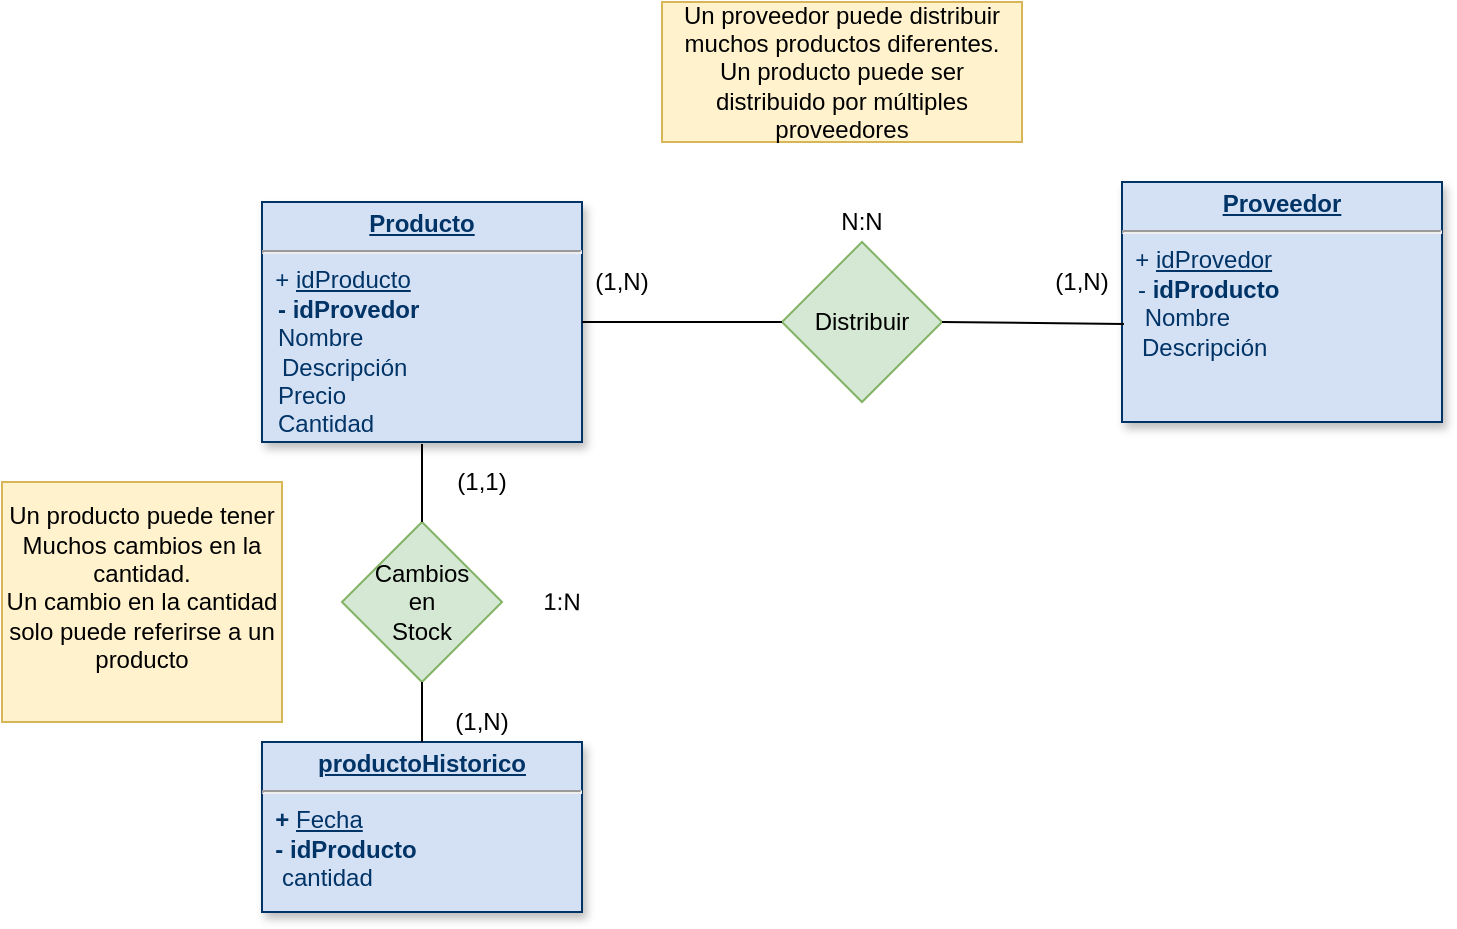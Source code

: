 <mxfile version="13.8.0" type="device"><diagram name="Page-1" id="efa7a0a1-bf9b-a30e-e6df-94a7791c09e9"><mxGraphModel dx="868" dy="462" grid="1" gridSize="10" guides="1" tooltips="1" connect="1" arrows="1" fold="1" page="1" pageScale="1" pageWidth="826" pageHeight="1169" background="#ffffff" math="0" shadow="0"><root><mxCell id="0"/><mxCell id="1" parent="0"/><mxCell id="V7TPFkDdLVlKVWKJCsqQ-114" value="&lt;p style=&quot;margin: 0px ; margin-top: 4px ; text-align: center ; text-decoration: underline&quot;&gt;&lt;strong&gt;Producto&lt;/strong&gt;&lt;/p&gt;&lt;hr&gt;&amp;nbsp; + &lt;u&gt;idProducto&lt;/u&gt;&lt;p style=&quot;margin: 0px ; margin-left: 8px&quot;&gt;&lt;b&gt;- idProvedor&lt;/b&gt;&lt;br&gt;Nombre&lt;/p&gt;&amp;nbsp;&amp;nbsp; Descripción&lt;p style=&quot;margin: 0px ; margin-left: 8px&quot;&gt;Precio&lt;br&gt;&lt;/p&gt;&lt;p style=&quot;margin: 0px ; margin-left: 8px&quot;&gt;Cantidad&lt;/p&gt;" style="verticalAlign=top;align=left;overflow=fill;fontSize=12;fontFamily=Helvetica;html=1;strokeColor=#003366;shadow=1;fillColor=#D4E1F5;fontColor=#003366" parent="1" vertex="1"><mxGeometry x="130.0" y="210.0" width="160" height="120" as="geometry"/></mxCell><mxCell id="McaFOX8oFUhhFu_hKYQy-92" value="&lt;p style=&quot;margin: 0px ; margin-top: 4px ; text-align: center ; text-decoration: underline&quot;&gt;&lt;strong&gt;Proveedor&lt;br&gt;&lt;/strong&gt;&lt;/p&gt;&lt;hr&gt;&amp;nbsp; + &lt;u&gt;idProvedor&lt;/u&gt;&lt;p style=&quot;margin: 0px ; margin-left: 8px&quot;&gt;- &lt;b&gt;idProducto&lt;/b&gt;&lt;br&gt;&lt;/p&gt;&lt;p style=&quot;margin: 0px ; margin-left: 8px&quot;&gt;&amp;nbsp;Nombre&lt;/p&gt;&amp;nbsp;&amp;nbsp; Descripción&lt;p style=&quot;margin: 0px ; margin-left: 8px&quot;&gt;&lt;br&gt;&lt;/p&gt;" style="verticalAlign=top;align=left;overflow=fill;fontSize=12;fontFamily=Helvetica;html=1;strokeColor=#003366;shadow=1;fillColor=#D4E1F5;fontColor=#003366" parent="1" vertex="1"><mxGeometry x="560" y="200" width="160" height="120" as="geometry"/></mxCell><mxCell id="McaFOX8oFUhhFu_hKYQy-93" value="Distribuir" style="rhombus;whiteSpace=wrap;html=1;fillColor=#d5e8d4;strokeColor=#82b366;" parent="1" vertex="1"><mxGeometry x="390" y="230" width="80" height="80" as="geometry"/></mxCell><mxCell id="McaFOX8oFUhhFu_hKYQy-95" value="" style="endArrow=none;html=1;entryX=0;entryY=0.5;entryDx=0;entryDy=0;exitX=1;exitY=0.5;exitDx=0;exitDy=0;" parent="1" source="V7TPFkDdLVlKVWKJCsqQ-114" target="McaFOX8oFUhhFu_hKYQy-93" edge="1"><mxGeometry width="50" height="50" relative="1" as="geometry"><mxPoint x="250" y="270" as="sourcePoint"/><mxPoint x="320" y="240" as="targetPoint"/></mxGeometry></mxCell><mxCell id="McaFOX8oFUhhFu_hKYQy-96" value="" style="endArrow=none;html=1;entryX=1;entryY=0.5;entryDx=0;entryDy=0;exitX=0.006;exitY=0.592;exitDx=0;exitDy=0;exitPerimeter=0;" parent="1" source="McaFOX8oFUhhFu_hKYQy-92" target="McaFOX8oFUhhFu_hKYQy-93" edge="1"><mxGeometry width="50" height="50" relative="1" as="geometry"><mxPoint x="270" y="290" as="sourcePoint"/><mxPoint x="320" y="240" as="targetPoint"/></mxGeometry></mxCell><mxCell id="McaFOX8oFUhhFu_hKYQy-98" value="N:N" style="text;html=1;strokeColor=none;fillColor=none;align=center;verticalAlign=middle;whiteSpace=wrap;rounded=0;" parent="1" vertex="1"><mxGeometry x="410" y="210" width="40" height="20" as="geometry"/></mxCell><mxCell id="McaFOX8oFUhhFu_hKYQy-99" value="&lt;p style=&quot;margin: 0px ; margin-top: 4px ; text-align: center ; text-decoration: underline&quot;&gt;&lt;strong&gt;productoHistorico&lt;/strong&gt;&lt;/p&gt;&lt;hr&gt;&lt;div&gt;&lt;b&gt;&amp;nbsp; + &lt;/b&gt;&lt;u&gt;Fecha&lt;/u&gt;&lt;/div&gt;&lt;b&gt;&amp;nbsp; - idProducto&lt;/b&gt;&lt;div&gt;&amp;nbsp;&amp;nbsp; cantidad&lt;br&gt;&lt;/div&gt;&lt;b&gt;&lt;/b&gt;&lt;p style=&quot;margin: 0px ; margin-left: 8px&quot;&gt;&lt;br&gt;&lt;/p&gt;" style="verticalAlign=top;align=left;overflow=fill;fontSize=12;fontFamily=Helvetica;html=1;strokeColor=#003366;shadow=1;fillColor=#D4E1F5;fontColor=#003366" parent="1" vertex="1"><mxGeometry x="130" y="480" width="160" height="85" as="geometry"/></mxCell><mxCell id="McaFOX8oFUhhFu_hKYQy-103" value="&lt;div&gt;Cambios &lt;br&gt;&lt;/div&gt;&lt;div&gt;en&lt;br&gt;&lt;/div&gt;&lt;div&gt;Stock&lt;/div&gt;" style="rhombus;whiteSpace=wrap;html=1;fillColor=#d5e8d4;strokeColor=#82b366;" parent="1" vertex="1"><mxGeometry x="170" y="370" width="80" height="80" as="geometry"/></mxCell><mxCell id="McaFOX8oFUhhFu_hKYQy-105" value="" style="endArrow=none;html=1;exitX=0.5;exitY=0;exitDx=0;exitDy=0;" parent="1" source="McaFOX8oFUhhFu_hKYQy-103" edge="1"><mxGeometry width="50" height="50" relative="1" as="geometry"><mxPoint x="330" y="430" as="sourcePoint"/><mxPoint x="210" y="331" as="targetPoint"/></mxGeometry></mxCell><mxCell id="McaFOX8oFUhhFu_hKYQy-106" value="" style="endArrow=none;html=1;exitX=0.5;exitY=1;exitDx=0;exitDy=0;entryX=0.5;entryY=0;entryDx=0;entryDy=0;" parent="1" source="McaFOX8oFUhhFu_hKYQy-103" target="McaFOX8oFUhhFu_hKYQy-99" edge="1"><mxGeometry width="50" height="50" relative="1" as="geometry"><mxPoint x="330" y="430" as="sourcePoint"/><mxPoint x="380" y="380" as="targetPoint"/></mxGeometry></mxCell><mxCell id="McaFOX8oFUhhFu_hKYQy-107" value="&lt;div&gt;1:N&lt;/div&gt;" style="text;html=1;strokeColor=none;fillColor=none;align=center;verticalAlign=middle;whiteSpace=wrap;rounded=0;rotation=1;" parent="1" vertex="1"><mxGeometry x="260" y="400" width="40" height="20" as="geometry"/></mxCell><mxCell id="McaFOX8oFUhhFu_hKYQy-108" value="(1,N)" style="text;html=1;strokeColor=none;fillColor=none;align=center;verticalAlign=middle;whiteSpace=wrap;rounded=0;" parent="1" vertex="1"><mxGeometry x="290" y="240" width="40" height="20" as="geometry"/></mxCell><mxCell id="McaFOX8oFUhhFu_hKYQy-109" value="(1,N)" style="text;html=1;strokeColor=none;fillColor=none;align=center;verticalAlign=middle;whiteSpace=wrap;rounded=0;" parent="1" vertex="1"><mxGeometry x="520" y="240" width="40" height="20" as="geometry"/></mxCell><mxCell id="McaFOX8oFUhhFu_hKYQy-110" value="&lt;div&gt;Un proveedor puede distribuir muchos productos diferentes.&lt;/div&gt;&lt;div&gt;Un producto puede ser distribuido por múltiples proveedores&lt;br&gt;&lt;/div&gt;" style="text;html=1;strokeColor=#d6b656;fillColor=#fff2cc;align=center;verticalAlign=middle;whiteSpace=wrap;rounded=0;" parent="1" vertex="1"><mxGeometry x="330" y="110" width="180" height="70" as="geometry"/></mxCell><mxCell id="McaFOX8oFUhhFu_hKYQy-111" value="(1,1)" style="text;html=1;strokeColor=none;fillColor=none;align=center;verticalAlign=middle;whiteSpace=wrap;rounded=0;" parent="1" vertex="1"><mxGeometry x="220" y="340" width="40" height="20" as="geometry"/></mxCell><mxCell id="McaFOX8oFUhhFu_hKYQy-112" value="(1,N)" style="text;html=1;strokeColor=none;fillColor=none;align=center;verticalAlign=middle;whiteSpace=wrap;rounded=0;" parent="1" vertex="1"><mxGeometry x="220" y="460" width="40" height="20" as="geometry"/></mxCell><mxCell id="McaFOX8oFUhhFu_hKYQy-113" value="&lt;div&gt;Un producto puede tener Muchos cambios en la cantidad.&lt;br&gt;&lt;/div&gt;&lt;div&gt;Un cambio en la cantidad solo puede referirse a un producto&lt;/div&gt;&lt;div&gt;&lt;br&gt;&lt;/div&gt;" style="text;html=1;align=center;verticalAlign=middle;whiteSpace=wrap;rounded=0;fillColor=#fff2cc;strokeColor=#d6b656;" parent="1" vertex="1"><mxGeometry y="350" width="140" height="120" as="geometry"/></mxCell></root></mxGraphModel></diagram></mxfile>